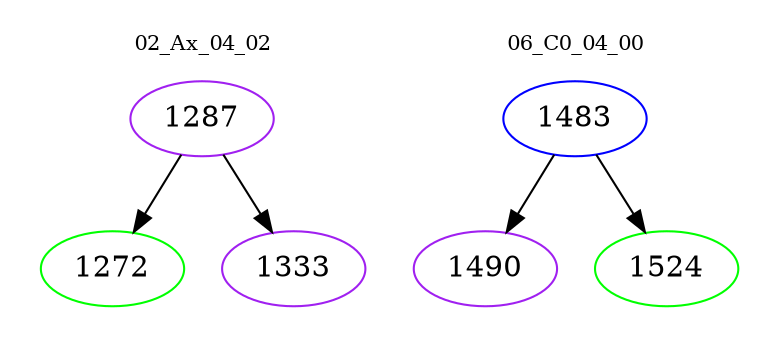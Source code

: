 digraph{
subgraph cluster_0 {
color = white
label = "02_Ax_04_02";
fontsize=10;
T0_1287 [label="1287", color="purple"]
T0_1287 -> T0_1272 [color="black"]
T0_1272 [label="1272", color="green"]
T0_1287 -> T0_1333 [color="black"]
T0_1333 [label="1333", color="purple"]
}
subgraph cluster_1 {
color = white
label = "06_C0_04_00";
fontsize=10;
T1_1483 [label="1483", color="blue"]
T1_1483 -> T1_1490 [color="black"]
T1_1490 [label="1490", color="purple"]
T1_1483 -> T1_1524 [color="black"]
T1_1524 [label="1524", color="green"]
}
}
